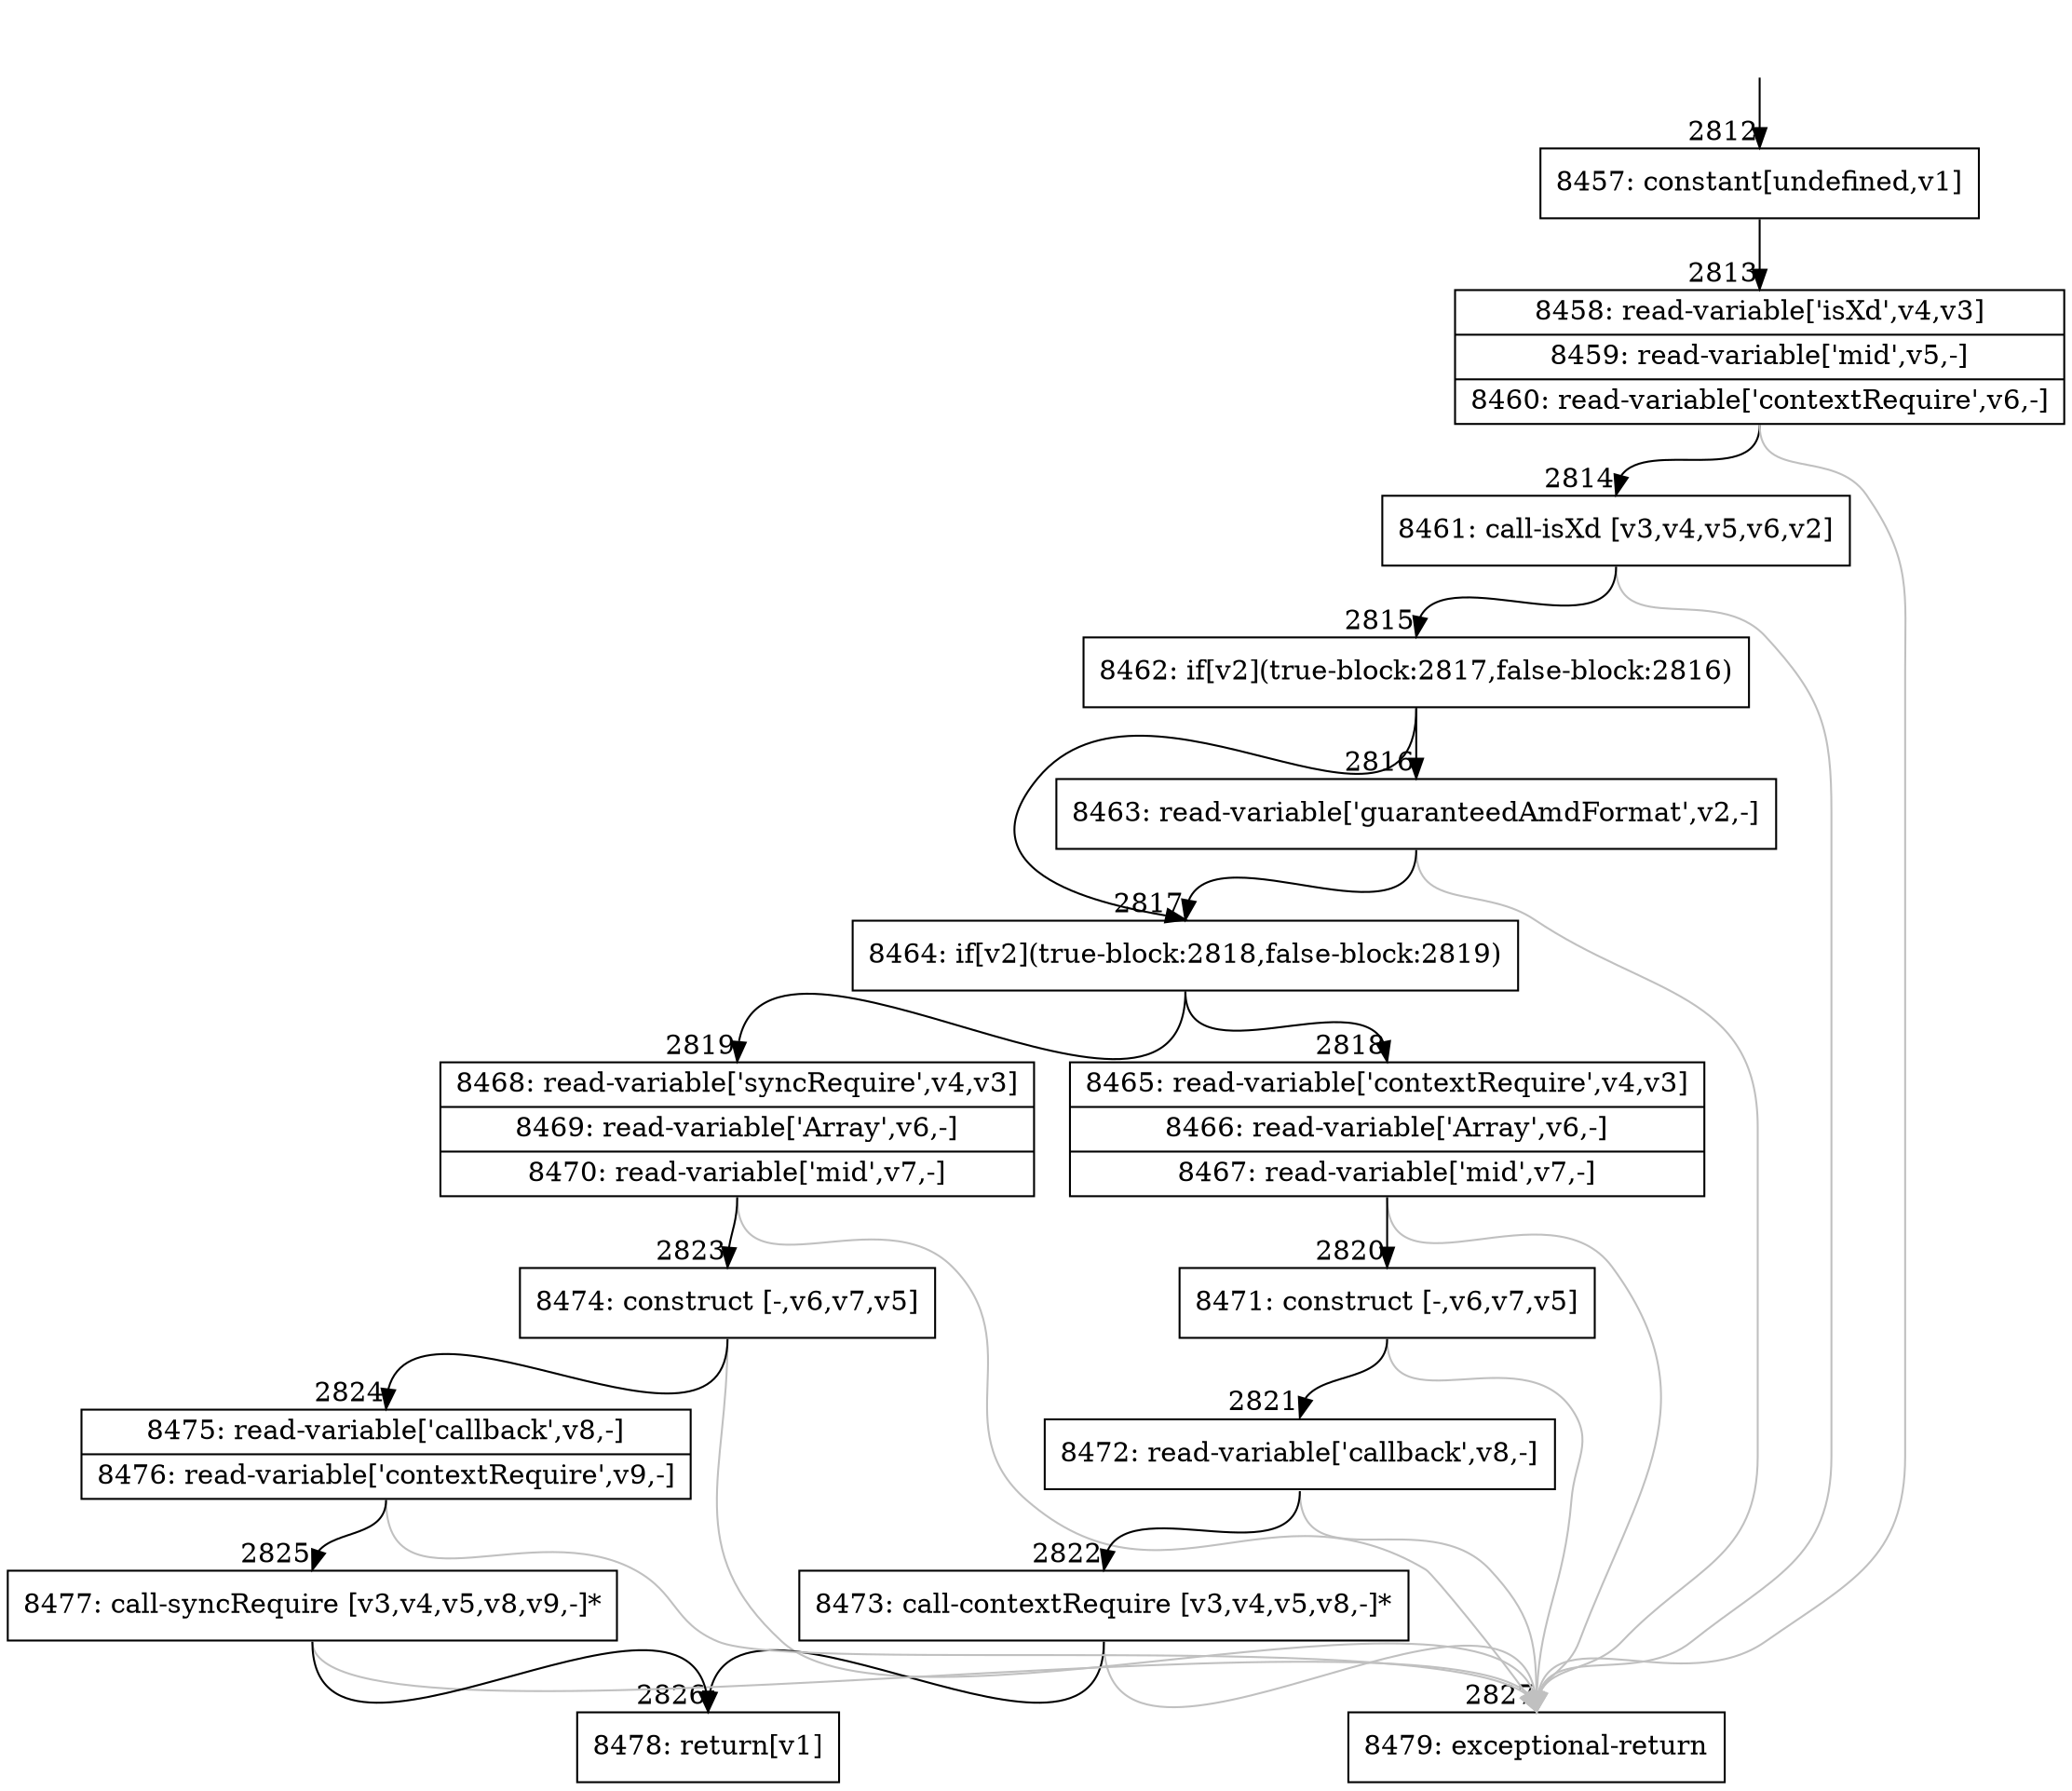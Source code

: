 digraph {
rankdir="TD"
BB_entry170[shape=none,label=""];
BB_entry170 -> BB2812 [tailport=s, headport=n, headlabel="    2812"]
BB2812 [shape=record label="{8457: constant[undefined,v1]}" ] 
BB2812 -> BB2813 [tailport=s, headport=n, headlabel="      2813"]
BB2813 [shape=record label="{8458: read-variable['isXd',v4,v3]|8459: read-variable['mid',v5,-]|8460: read-variable['contextRequire',v6,-]}" ] 
BB2813 -> BB2814 [tailport=s, headport=n, headlabel="      2814"]
BB2813 -> BB2827 [tailport=s, headport=n, color=gray, headlabel="      2827"]
BB2814 [shape=record label="{8461: call-isXd [v3,v4,v5,v6,v2]}" ] 
BB2814 -> BB2815 [tailport=s, headport=n, headlabel="      2815"]
BB2814 -> BB2827 [tailport=s, headport=n, color=gray]
BB2815 [shape=record label="{8462: if[v2](true-block:2817,false-block:2816)}" ] 
BB2815 -> BB2817 [tailport=s, headport=n, headlabel="      2817"]
BB2815 -> BB2816 [tailport=s, headport=n, headlabel="      2816"]
BB2816 [shape=record label="{8463: read-variable['guaranteedAmdFormat',v2,-]}" ] 
BB2816 -> BB2817 [tailport=s, headport=n]
BB2816 -> BB2827 [tailport=s, headport=n, color=gray]
BB2817 [shape=record label="{8464: if[v2](true-block:2818,false-block:2819)}" ] 
BB2817 -> BB2818 [tailport=s, headport=n, headlabel="      2818"]
BB2817 -> BB2819 [tailport=s, headport=n, headlabel="      2819"]
BB2818 [shape=record label="{8465: read-variable['contextRequire',v4,v3]|8466: read-variable['Array',v6,-]|8467: read-variable['mid',v7,-]}" ] 
BB2818 -> BB2820 [tailport=s, headport=n, headlabel="      2820"]
BB2818 -> BB2827 [tailport=s, headport=n, color=gray]
BB2819 [shape=record label="{8468: read-variable['syncRequire',v4,v3]|8469: read-variable['Array',v6,-]|8470: read-variable['mid',v7,-]}" ] 
BB2819 -> BB2823 [tailport=s, headport=n, headlabel="      2823"]
BB2819 -> BB2827 [tailport=s, headport=n, color=gray]
BB2820 [shape=record label="{8471: construct [-,v6,v7,v5]}" ] 
BB2820 -> BB2821 [tailport=s, headport=n, headlabel="      2821"]
BB2820 -> BB2827 [tailport=s, headport=n, color=gray]
BB2821 [shape=record label="{8472: read-variable['callback',v8,-]}" ] 
BB2821 -> BB2822 [tailport=s, headport=n, headlabel="      2822"]
BB2821 -> BB2827 [tailport=s, headport=n, color=gray]
BB2822 [shape=record label="{8473: call-contextRequire [v3,v4,v5,v8,-]*}" ] 
BB2822 -> BB2826 [tailport=s, headport=n, headlabel="      2826"]
BB2822 -> BB2827 [tailport=s, headport=n, color=gray]
BB2823 [shape=record label="{8474: construct [-,v6,v7,v5]}" ] 
BB2823 -> BB2824 [tailport=s, headport=n, headlabel="      2824"]
BB2823 -> BB2827 [tailport=s, headport=n, color=gray]
BB2824 [shape=record label="{8475: read-variable['callback',v8,-]|8476: read-variable['contextRequire',v9,-]}" ] 
BB2824 -> BB2825 [tailport=s, headport=n, headlabel="      2825"]
BB2824 -> BB2827 [tailport=s, headport=n, color=gray]
BB2825 [shape=record label="{8477: call-syncRequire [v3,v4,v5,v8,v9,-]*}" ] 
BB2825 -> BB2826 [tailport=s, headport=n]
BB2825 -> BB2827 [tailport=s, headport=n, color=gray]
BB2826 [shape=record label="{8478: return[v1]}" ] 
BB2827 [shape=record label="{8479: exceptional-return}" ] 
//#$~ 3192
}
